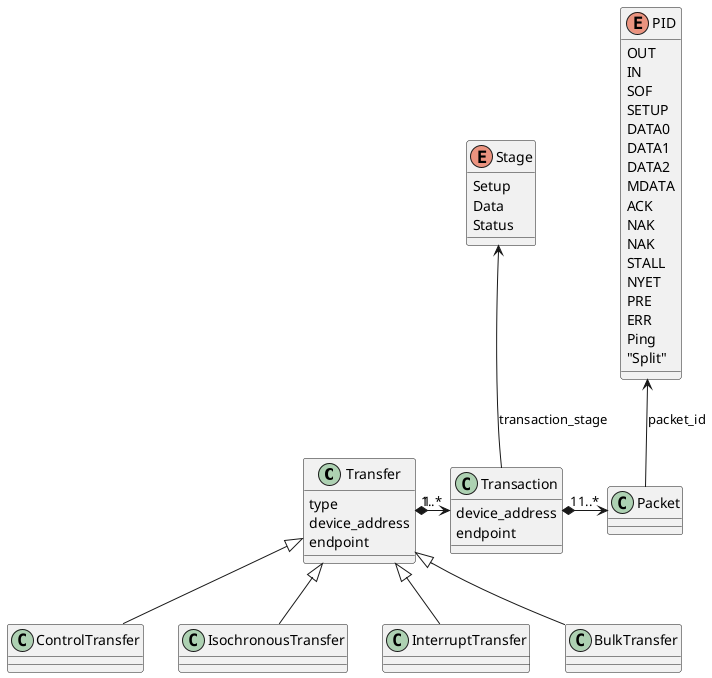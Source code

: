 @startuml
class Transfer {
        type
        device_address
        endpoint
}

class Transaction {
        device_address
        endpoint
}

enum Stage {
        Setup
        Data
        Status
}

class Packet {
}

enum PID {
        OUT
        IN
        SOF
        SETUP
        DATA0
        DATA1
        DATA2
        MDATA
        ACK
        NAK
        NAK
        STALL
        NYET
        PRE
        ERR
        Ping
        "Split"
}

Transfer "1" *-r-> "1..*" Transaction
Transaction -u-> Stage : transaction_stage
Transaction "1" *-r-> "1..*" Packet
Packet -u-> PID : packet_id

class ControlTransfer
class IsochronousTransfer
class InterruptTransfer
class BulkTransfer

ControlTransfer     -u-|> Transfer
IsochronousTransfer -u-|> Transfer
InterruptTransfer   -u-|> Transfer
BulkTransfer        -u-|> Transfer

@enduml
